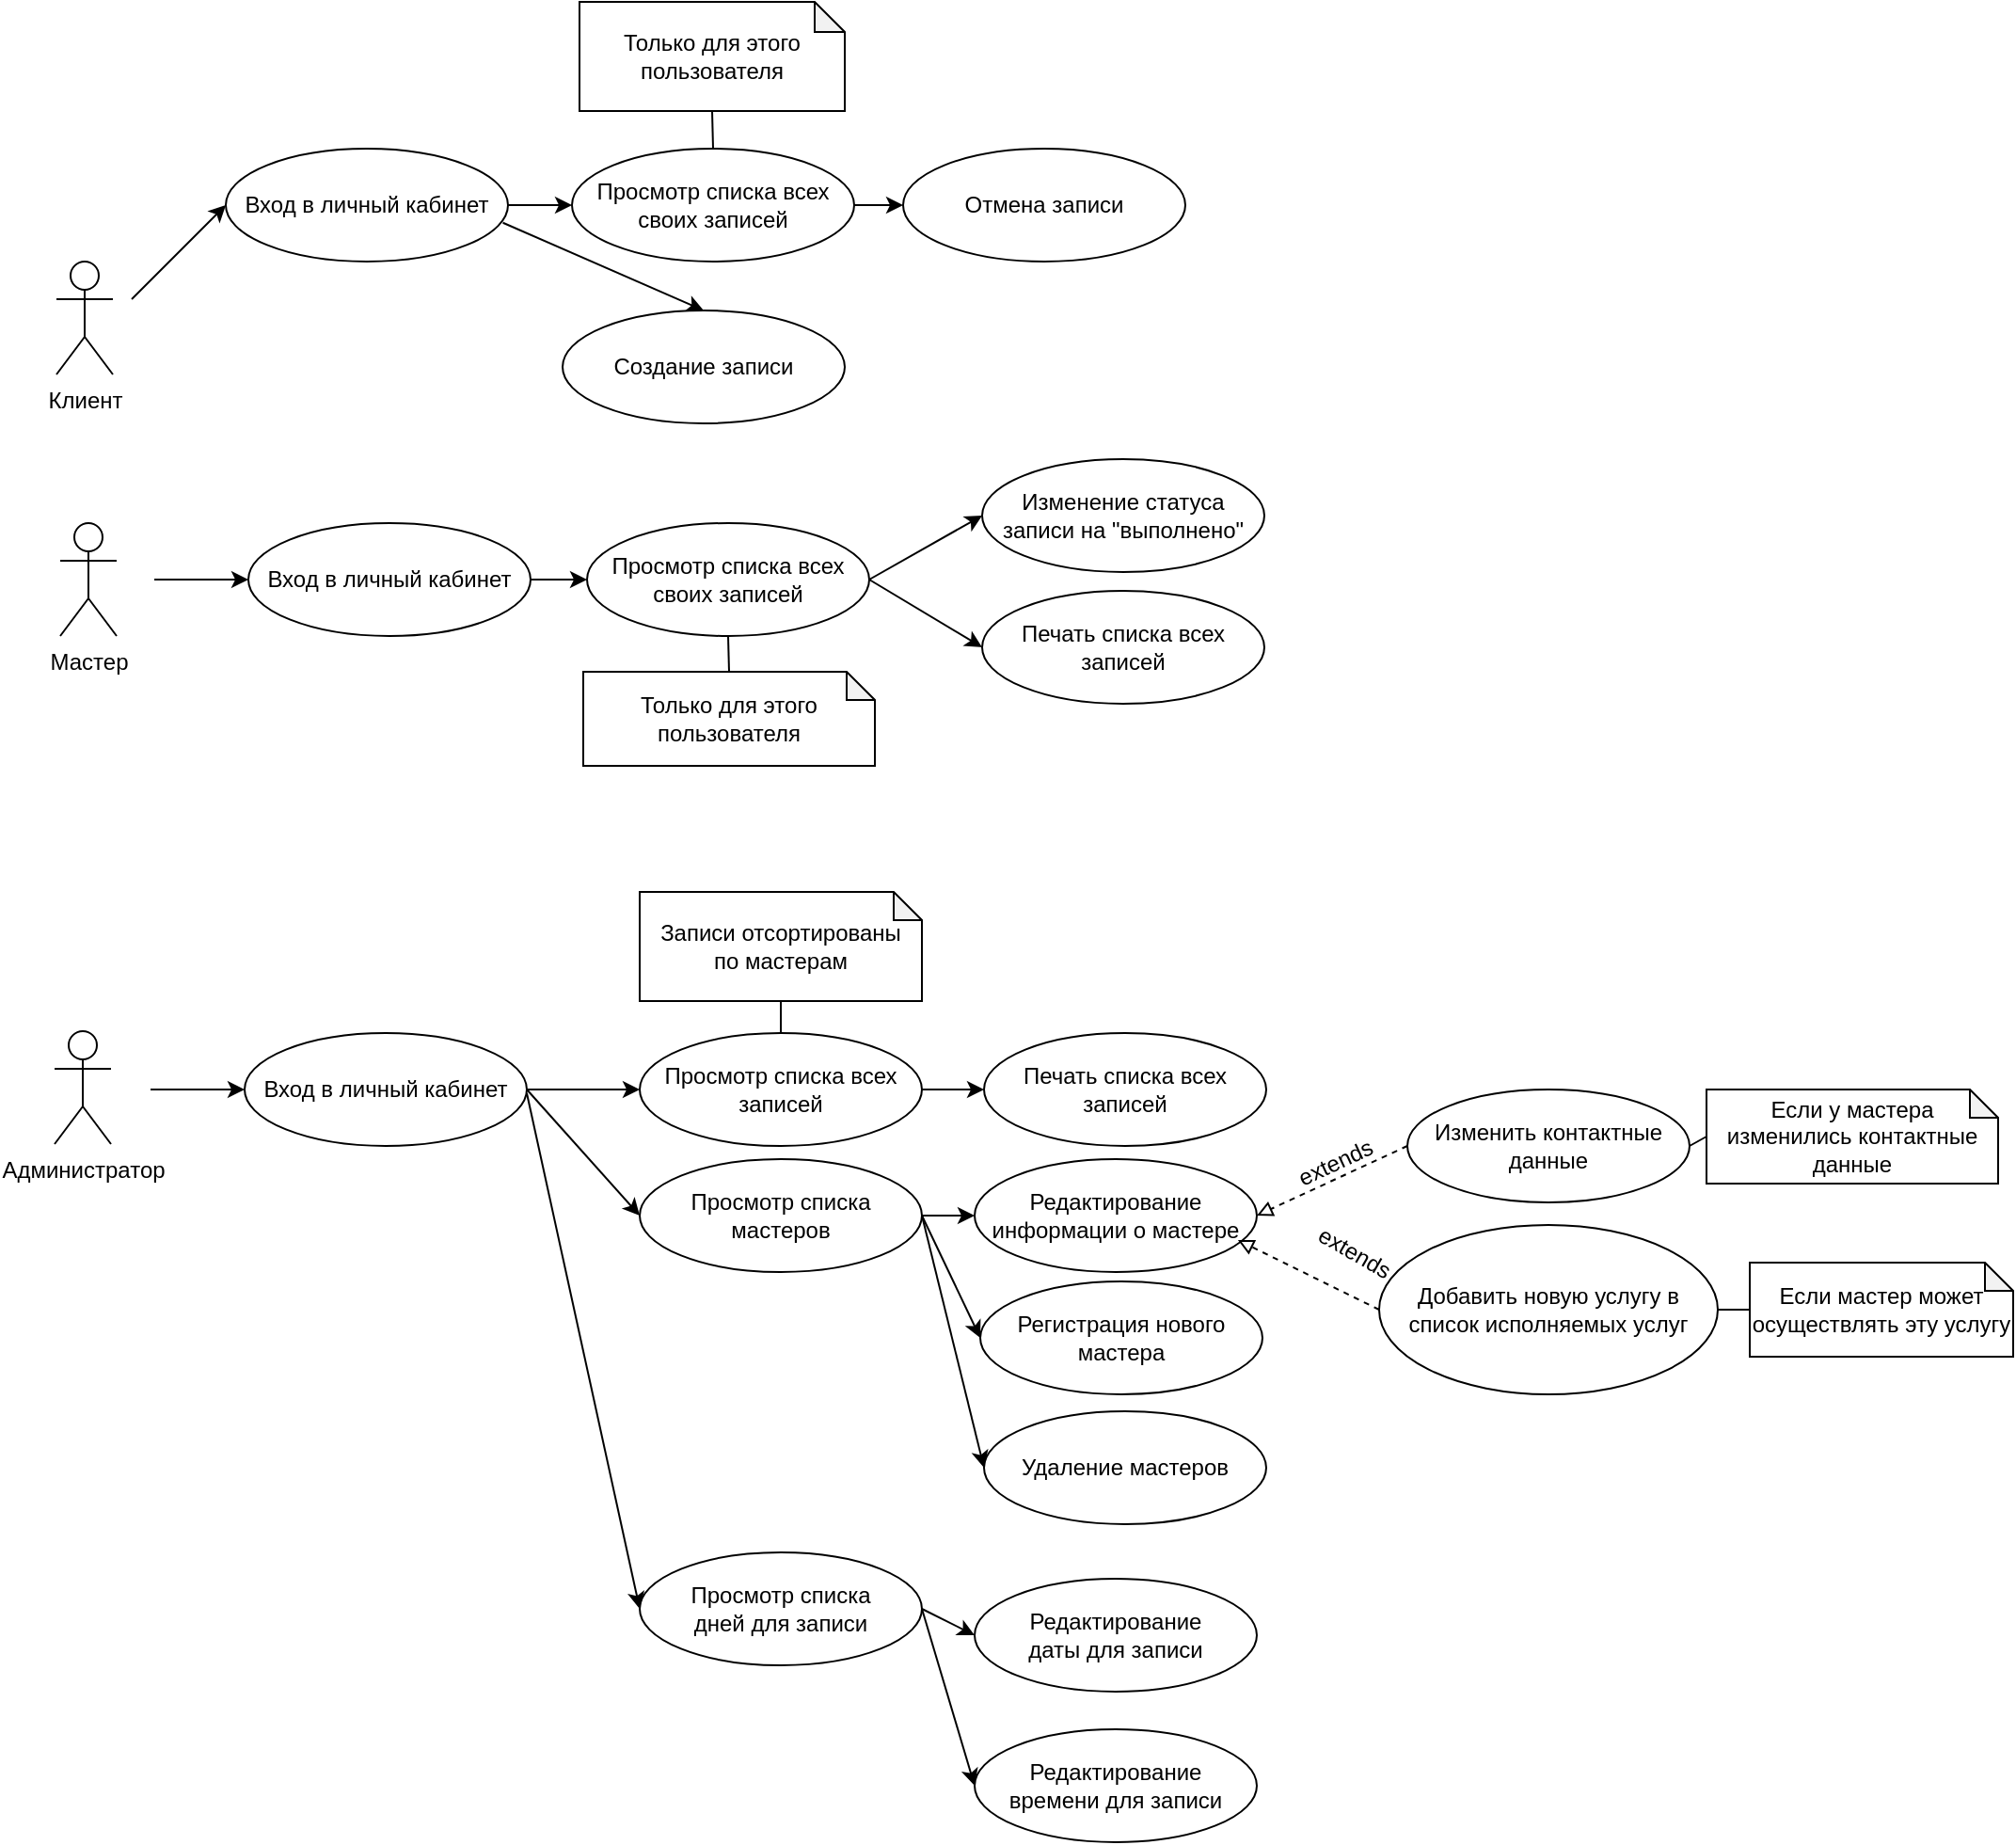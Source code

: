 <mxfile version="12.9.14" type="device"><diagram name="Page-1" id="0783ab3e-0a74-02c8-0abd-f7b4e66b4bec"><mxGraphModel dx="782" dy="441" grid="1" gridSize="10" guides="1" tooltips="1" connect="1" arrows="1" fold="1" page="1" pageScale="1" pageWidth="850" pageHeight="1100" background="#ffffff" math="0" shadow="0"><root><mxCell id="0"/><mxCell id="1" parent="0"/><mxCell id="0mKBpmY2u1FZsakFd76x-2" value="Клиент" style="shape=umlActor;verticalLabelPosition=bottom;labelBackgroundColor=#ffffff;verticalAlign=top;html=1;outlineConnect=0;" parent="1" vertex="1"><mxGeometry x="70" y="470" width="30" height="60" as="geometry"/></mxCell><mxCell id="0mKBpmY2u1FZsakFd76x-5" value="Просмотр списка всех своих записей" style="ellipse;whiteSpace=wrap;html=1;" parent="1" vertex="1"><mxGeometry x="344" y="410" width="150" height="60" as="geometry"/></mxCell><mxCell id="0mKBpmY2u1FZsakFd76x-6" value="Вход в личный кабинет" style="ellipse;whiteSpace=wrap;html=1;" parent="1" vertex="1"><mxGeometry x="160" y="410" width="150" height="60" as="geometry"/></mxCell><mxCell id="0mKBpmY2u1FZsakFd76x-7" value="Создание записи" style="ellipse;whiteSpace=wrap;html=1;" parent="1" vertex="1"><mxGeometry x="339" y="496" width="150" height="60" as="geometry"/></mxCell><mxCell id="0mKBpmY2u1FZsakFd76x-8" value="Отмена записи" style="ellipse;whiteSpace=wrap;html=1;" parent="1" vertex="1"><mxGeometry x="520" y="410" width="150" height="60" as="geometry"/></mxCell><mxCell id="0mKBpmY2u1FZsakFd76x-9" value="" style="endArrow=classic;html=1;" parent="1" edge="1"><mxGeometry width="50" height="50" relative="1" as="geometry"><mxPoint x="110" y="490" as="sourcePoint"/><mxPoint x="160" y="440" as="targetPoint"/></mxGeometry></mxCell><mxCell id="0mKBpmY2u1FZsakFd76x-14" value="" style="endArrow=classic;html=1;exitX=1;exitY=0.5;exitDx=0;exitDy=0;entryX=0;entryY=0.5;entryDx=0;entryDy=0;endFill=1;" parent="1" source="0mKBpmY2u1FZsakFd76x-6" target="0mKBpmY2u1FZsakFd76x-5" edge="1"><mxGeometry width="50" height="50" relative="1" as="geometry"><mxPoint x="310" y="520" as="sourcePoint"/><mxPoint x="360" y="470" as="targetPoint"/></mxGeometry></mxCell><mxCell id="0mKBpmY2u1FZsakFd76x-17" value="" style="endArrow=classic;html=1;entryX=0;entryY=0.5;entryDx=0;entryDy=0;endFill=1;exitX=1;exitY=0.5;exitDx=0;exitDy=0;" parent="1" source="0mKBpmY2u1FZsakFd76x-5" target="0mKBpmY2u1FZsakFd76x-8" edge="1"><mxGeometry width="50" height="50" relative="1" as="geometry"><mxPoint x="500" y="440" as="sourcePoint"/><mxPoint x="354" y="450" as="targetPoint"/></mxGeometry></mxCell><mxCell id="0mKBpmY2u1FZsakFd76x-18" value="" style="endArrow=classic;html=1;exitX=0.982;exitY=0.656;exitDx=0;exitDy=0;entryX=0.5;entryY=0;entryDx=0;entryDy=0;endFill=1;exitPerimeter=0;" parent="1" source="0mKBpmY2u1FZsakFd76x-6" target="0mKBpmY2u1FZsakFd76x-7" edge="1"><mxGeometry width="50" height="50" relative="1" as="geometry"><mxPoint x="320" y="450" as="sourcePoint"/><mxPoint x="354" y="450" as="targetPoint"/></mxGeometry></mxCell><mxCell id="0mKBpmY2u1FZsakFd76x-21" value="Мастер" style="shape=umlActor;verticalLabelPosition=bottom;labelBackgroundColor=#ffffff;verticalAlign=top;html=1;outlineConnect=0;" parent="1" vertex="1"><mxGeometry x="72" y="609" width="30" height="60" as="geometry"/></mxCell><mxCell id="0mKBpmY2u1FZsakFd76x-22" value="" style="endArrow=classic;html=1;" parent="1" edge="1"><mxGeometry width="50" height="50" relative="1" as="geometry"><mxPoint x="122" y="639" as="sourcePoint"/><mxPoint x="172" y="639" as="targetPoint"/></mxGeometry></mxCell><mxCell id="0mKBpmY2u1FZsakFd76x-23" value="Вход в личный кабинет" style="ellipse;whiteSpace=wrap;html=1;" parent="1" vertex="1"><mxGeometry x="172" y="609" width="150" height="60" as="geometry"/></mxCell><mxCell id="0mKBpmY2u1FZsakFd76x-24" value="Просмотр списка всех своих записей" style="ellipse;whiteSpace=wrap;html=1;" parent="1" vertex="1"><mxGeometry x="352" y="609" width="150" height="60" as="geometry"/></mxCell><mxCell id="0mKBpmY2u1FZsakFd76x-25" value="Изменение статуса записи на &quot;выполнено&quot;" style="ellipse;whiteSpace=wrap;html=1;" parent="1" vertex="1"><mxGeometry x="562" y="575" width="150" height="60" as="geometry"/></mxCell><mxCell id="0mKBpmY2u1FZsakFd76x-26" value="" style="endArrow=classic;html=1;exitX=1;exitY=0.5;exitDx=0;exitDy=0;entryX=0;entryY=0.5;entryDx=0;entryDy=0;endFill=1;" parent="1" source="0mKBpmY2u1FZsakFd76x-23" target="0mKBpmY2u1FZsakFd76x-24" edge="1"><mxGeometry width="50" height="50" relative="1" as="geometry"><mxPoint x="322" y="619" as="sourcePoint"/><mxPoint x="372" y="569" as="targetPoint"/></mxGeometry></mxCell><mxCell id="0mKBpmY2u1FZsakFd76x-27" value="" style="endArrow=classic;html=1;exitX=1;exitY=0.5;exitDx=0;exitDy=0;entryX=0;entryY=0.5;entryDx=0;entryDy=0;endFill=1;" parent="1" source="0mKBpmY2u1FZsakFd76x-24" target="0mKBpmY2u1FZsakFd76x-25" edge="1"><mxGeometry width="50" height="50" relative="1" as="geometry"><mxPoint x="502" y="589" as="sourcePoint"/><mxPoint x="552" y="539" as="targetPoint"/></mxGeometry></mxCell><mxCell id="0mKBpmY2u1FZsakFd76x-30" value="Администратор" style="shape=umlActor;verticalLabelPosition=bottom;labelBackgroundColor=#ffffff;verticalAlign=top;html=1;outlineConnect=0;" parent="1" vertex="1"><mxGeometry x="69" y="879" width="30" height="60" as="geometry"/></mxCell><mxCell id="0mKBpmY2u1FZsakFd76x-38" value="Вход в личный кабинет" style="ellipse;whiteSpace=wrap;html=1;" parent="1" vertex="1"><mxGeometry x="170" y="880" width="150" height="60" as="geometry"/></mxCell><mxCell id="0mKBpmY2u1FZsakFd76x-39" value="" style="endArrow=classic;html=1;entryX=0;entryY=0.5;entryDx=0;entryDy=0;" parent="1" target="0mKBpmY2u1FZsakFd76x-38" edge="1"><mxGeometry width="50" height="50" relative="1" as="geometry"><mxPoint x="120" y="910" as="sourcePoint"/><mxPoint x="170" y="842" as="targetPoint"/></mxGeometry></mxCell><mxCell id="0mKBpmY2u1FZsakFd76x-40" value="" style="endArrow=classic;html=1;exitX=1;exitY=0.5;exitDx=0;exitDy=0;endFill=1;entryX=0;entryY=0.5;entryDx=0;entryDy=0;" parent="1" source="0mKBpmY2u1FZsakFd76x-38" target="0mKBpmY2u1FZsakFd76x-49" edge="1"><mxGeometry width="50" height="50" relative="1" as="geometry"><mxPoint x="380" y="952" as="sourcePoint"/><mxPoint x="380" y="910" as="targetPoint"/></mxGeometry></mxCell><mxCell id="0mKBpmY2u1FZsakFd76x-41" value="Редактирование информации о мастере" style="ellipse;whiteSpace=wrap;html=1;" parent="1" vertex="1"><mxGeometry x="558" y="947" width="150" height="60" as="geometry"/></mxCell><mxCell id="0mKBpmY2u1FZsakFd76x-43" value="Регистрация нового мастера" style="ellipse;whiteSpace=wrap;html=1;" parent="1" vertex="1"><mxGeometry x="561" y="1012" width="150" height="60" as="geometry"/></mxCell><mxCell id="0mKBpmY2u1FZsakFd76x-48" value="Удаление мастеров" style="ellipse;whiteSpace=wrap;html=1;" parent="1" vertex="1"><mxGeometry x="563" y="1081" width="150" height="60" as="geometry"/></mxCell><mxCell id="0mKBpmY2u1FZsakFd76x-49" value="Просмотр списка всех записей" style="ellipse;whiteSpace=wrap;html=1;" parent="1" vertex="1"><mxGeometry x="380" y="880" width="150" height="60" as="geometry"/></mxCell><mxCell id="0mKBpmY2u1FZsakFd76x-50" value="" style="endArrow=classic;html=1;exitX=1;exitY=0.5;exitDx=0;exitDy=0;endFill=1;entryX=0;entryY=0.5;entryDx=0;entryDy=0;" parent="1" source="0mKBpmY2u1FZsakFd76x-38" target="rK7DIMyH0g_7Uqz_-Fc4-2" edge="1"><mxGeometry width="50" height="50" relative="1" as="geometry"><mxPoint x="330" y="920" as="sourcePoint"/><mxPoint x="390" y="920" as="targetPoint"/></mxGeometry></mxCell><mxCell id="0mKBpmY2u1FZsakFd76x-51" value="Записи отсортированы &lt;br&gt;по мастерам" style="shape=note;whiteSpace=wrap;html=1;backgroundOutline=1;darkOpacity=0.05;spacing=2;size=15;" parent="1" vertex="1"><mxGeometry x="380" y="805" width="150" height="58" as="geometry"/></mxCell><mxCell id="0mKBpmY2u1FZsakFd76x-52" value="" style="endArrow=none;html=1;exitX=0.5;exitY=0;exitDx=0;exitDy=0;entryX=0.5;entryY=1;entryDx=0;entryDy=0;entryPerimeter=0;" parent="1" source="0mKBpmY2u1FZsakFd76x-49" target="0mKBpmY2u1FZsakFd76x-51" edge="1"><mxGeometry width="50" height="50" relative="1" as="geometry"><mxPoint x="520" y="862" as="sourcePoint"/><mxPoint x="560" y="922" as="targetPoint"/></mxGeometry></mxCell><mxCell id="0mKBpmY2u1FZsakFd76x-54" value="Печать списка всех записей" style="ellipse;whiteSpace=wrap;html=1;" parent="1" vertex="1"><mxGeometry x="563" y="880" width="150" height="60" as="geometry"/></mxCell><mxCell id="0mKBpmY2u1FZsakFd76x-62" value="Редактирование &lt;br&gt;времени для записи" style="ellipse;whiteSpace=wrap;html=1;" parent="1" vertex="1"><mxGeometry x="558" y="1250" width="150" height="60" as="geometry"/></mxCell><mxCell id="0mKBpmY2u1FZsakFd76x-64" value="Просмотр списка &lt;br&gt;дней для записи" style="ellipse;whiteSpace=wrap;html=1;" parent="1" vertex="1"><mxGeometry x="380" y="1156" width="150" height="60" as="geometry"/></mxCell><mxCell id="0mKBpmY2u1FZsakFd76x-65" value="" style="endArrow=classic;html=1;endFill=1;entryX=0;entryY=0.5;entryDx=0;entryDy=0;" parent="1" target="0mKBpmY2u1FZsakFd76x-64" edge="1"><mxGeometry width="50" height="50" relative="1" as="geometry"><mxPoint x="320" y="912" as="sourcePoint"/><mxPoint x="390" y="1246" as="targetPoint"/></mxGeometry></mxCell><mxCell id="0mKBpmY2u1FZsakFd76x-66" value="Только для этого &lt;br&gt;пользователя" style="shape=note;whiteSpace=wrap;html=1;backgroundOutline=1;darkOpacity=0.05;spacing=2;size=16;" parent="1" vertex="1"><mxGeometry x="348" y="332" width="141" height="58" as="geometry"/></mxCell><mxCell id="0mKBpmY2u1FZsakFd76x-67" value="" style="endArrow=none;html=1;entryX=0.5;entryY=1;entryDx=0;entryDy=0;entryPerimeter=0;exitX=0.5;exitY=0;exitDx=0;exitDy=0;" parent="1" source="0mKBpmY2u1FZsakFd76x-5" target="0mKBpmY2u1FZsakFd76x-66" edge="1"><mxGeometry width="50" height="50" relative="1" as="geometry"><mxPoint x="380" y="300" as="sourcePoint"/><mxPoint x="430" y="250" as="targetPoint"/></mxGeometry></mxCell><mxCell id="0mKBpmY2u1FZsakFd76x-68" value="Только для этого &lt;br&gt;пользователя" style="shape=note;whiteSpace=wrap;html=1;backgroundOutline=1;darkOpacity=0.05;spacing=2;size=15;" parent="1" vertex="1"><mxGeometry x="350" y="688" width="155" height="50" as="geometry"/></mxCell><mxCell id="0mKBpmY2u1FZsakFd76x-69" value="" style="endArrow=none;html=1;entryX=0.5;entryY=1;entryDx=0;entryDy=0;exitX=0.5;exitY=0;exitDx=0;exitDy=0;exitPerimeter=0;" parent="1" source="0mKBpmY2u1FZsakFd76x-68" target="0mKBpmY2u1FZsakFd76x-24" edge="1"><mxGeometry width="50" height="50" relative="1" as="geometry"><mxPoint x="332" y="650" as="sourcePoint"/><mxPoint x="382" y="600" as="targetPoint"/></mxGeometry></mxCell><mxCell id="rK7DIMyH0g_7Uqz_-Fc4-1" value="" style="endArrow=classic;html=1;exitX=1;exitY=0.5;exitDx=0;exitDy=0;endFill=1;entryX=0;entryY=0.5;entryDx=0;entryDy=0;" edge="1" parent="1" source="0mKBpmY2u1FZsakFd76x-49" target="0mKBpmY2u1FZsakFd76x-54"><mxGeometry width="50" height="50" relative="1" as="geometry"><mxPoint x="330" y="920" as="sourcePoint"/><mxPoint x="550" y="920" as="targetPoint"/></mxGeometry></mxCell><mxCell id="rK7DIMyH0g_7Uqz_-Fc4-2" value="Просмотр списка мастеров" style="ellipse;whiteSpace=wrap;html=1;" vertex="1" parent="1"><mxGeometry x="380" y="947" width="150" height="60" as="geometry"/></mxCell><mxCell id="rK7DIMyH0g_7Uqz_-Fc4-3" value="" style="endArrow=classic;html=1;exitX=1;exitY=0.5;exitDx=0;exitDy=0;entryX=0;entryY=0.5;entryDx=0;entryDy=0;" edge="1" parent="1" source="rK7DIMyH0g_7Uqz_-Fc4-2" target="0mKBpmY2u1FZsakFd76x-41"><mxGeometry width="50" height="50" relative="1" as="geometry"><mxPoint x="580" y="1047" as="sourcePoint"/><mxPoint x="630" y="997" as="targetPoint"/></mxGeometry></mxCell><mxCell id="rK7DIMyH0g_7Uqz_-Fc4-4" value="" style="endArrow=classic;html=1;exitX=1;exitY=0.5;exitDx=0;exitDy=0;entryX=0;entryY=0.5;entryDx=0;entryDy=0;" edge="1" parent="1" source="rK7DIMyH0g_7Uqz_-Fc4-2" target="0mKBpmY2u1FZsakFd76x-43"><mxGeometry width="50" height="50" relative="1" as="geometry"><mxPoint x="550" y="1137" as="sourcePoint"/><mxPoint x="580" y="1057" as="targetPoint"/></mxGeometry></mxCell><mxCell id="rK7DIMyH0g_7Uqz_-Fc4-5" value="Редактирование &lt;br&gt;даты для записи" style="ellipse;whiteSpace=wrap;html=1;" vertex="1" parent="1"><mxGeometry x="558" y="1170" width="150" height="60" as="geometry"/></mxCell><mxCell id="rK7DIMyH0g_7Uqz_-Fc4-6" value="" style="endArrow=classic;html=1;entryX=0;entryY=0.5;entryDx=0;entryDy=0;" edge="1" parent="1" target="0mKBpmY2u1FZsakFd76x-48"><mxGeometry width="50" height="50" relative="1" as="geometry"><mxPoint x="530" y="977" as="sourcePoint"/><mxPoint x="570" y="1077" as="targetPoint"/></mxGeometry></mxCell><mxCell id="rK7DIMyH0g_7Uqz_-Fc4-8" value="Печать списка всех записей" style="ellipse;whiteSpace=wrap;html=1;" vertex="1" parent="1"><mxGeometry x="562" y="645" width="150" height="60" as="geometry"/></mxCell><mxCell id="rK7DIMyH0g_7Uqz_-Fc4-9" value="" style="endArrow=classic;html=1;exitX=1;exitY=0.5;exitDx=0;exitDy=0;entryX=0;entryY=0.5;entryDx=0;entryDy=0;" edge="1" parent="1" source="0mKBpmY2u1FZsakFd76x-24" target="rK7DIMyH0g_7Uqz_-Fc4-8"><mxGeometry width="50" height="50" relative="1" as="geometry"><mxPoint x="592" y="775" as="sourcePoint"/><mxPoint x="642" y="725" as="targetPoint"/></mxGeometry></mxCell><mxCell id="rK7DIMyH0g_7Uqz_-Fc4-10" value="" style="endArrow=classic;html=1;exitX=1;exitY=0.5;exitDx=0;exitDy=0;entryX=0;entryY=0.5;entryDx=0;entryDy=0;" edge="1" parent="1" source="0mKBpmY2u1FZsakFd76x-64" target="rK7DIMyH0g_7Uqz_-Fc4-5"><mxGeometry width="50" height="50" relative="1" as="geometry"><mxPoint x="550" y="1280" as="sourcePoint"/><mxPoint x="600" y="1230" as="targetPoint"/></mxGeometry></mxCell><mxCell id="rK7DIMyH0g_7Uqz_-Fc4-11" value="" style="endArrow=classic;html=1;exitX=1;exitY=0.5;exitDx=0;exitDy=0;entryX=0;entryY=0.5;entryDx=0;entryDy=0;" edge="1" parent="1" source="0mKBpmY2u1FZsakFd76x-64" target="0mKBpmY2u1FZsakFd76x-62"><mxGeometry width="50" height="50" relative="1" as="geometry"><mxPoint x="530" y="1300" as="sourcePoint"/><mxPoint x="580" y="1250" as="targetPoint"/></mxGeometry></mxCell><mxCell id="rK7DIMyH0g_7Uqz_-Fc4-12" value="" style="endArrow=block;html=1;entryX=1;entryY=0.5;entryDx=0;entryDy=0;exitX=0;exitY=0.5;exitDx=0;exitDy=0;dashed=1;endFill=0;" edge="1" parent="1" source="rK7DIMyH0g_7Uqz_-Fc4-13" target="0mKBpmY2u1FZsakFd76x-41"><mxGeometry width="50" height="50" relative="1" as="geometry"><mxPoint x="820" y="940" as="sourcePoint"/><mxPoint x="910" y="960" as="targetPoint"/></mxGeometry></mxCell><mxCell id="rK7DIMyH0g_7Uqz_-Fc4-13" value="Изменить контактные данные" style="ellipse;whiteSpace=wrap;html=1;" vertex="1" parent="1"><mxGeometry x="788" y="910" width="150" height="60" as="geometry"/></mxCell><mxCell id="rK7DIMyH0g_7Uqz_-Fc4-14" value="Добавить новую услугу в список исполняемых услуг" style="ellipse;whiteSpace=wrap;html=1;" vertex="1" parent="1"><mxGeometry x="773" y="982" width="180" height="90" as="geometry"/></mxCell><mxCell id="rK7DIMyH0g_7Uqz_-Fc4-15" value="" style="endArrow=block;html=1;entryX=0.933;entryY=0.717;entryDx=0;entryDy=0;exitX=0;exitY=0.5;exitDx=0;exitDy=0;entryPerimeter=0;dashed=1;endFill=0;" edge="1" parent="1" source="rK7DIMyH0g_7Uqz_-Fc4-14" target="0mKBpmY2u1FZsakFd76x-41"><mxGeometry width="50" height="50" relative="1" as="geometry"><mxPoint x="830" y="940" as="sourcePoint"/><mxPoint x="740" y="987" as="targetPoint"/></mxGeometry></mxCell><mxCell id="rK7DIMyH0g_7Uqz_-Fc4-16" value="Если у мастера изменились контактные данные" style="shape=note;whiteSpace=wrap;html=1;backgroundOutline=1;darkOpacity=0.05;spacing=2;size=15;" vertex="1" parent="1"><mxGeometry x="947" y="910" width="155" height="50" as="geometry"/></mxCell><mxCell id="rK7DIMyH0g_7Uqz_-Fc4-17" value="Если мастер может осуществлять эту услугу" style="shape=note;whiteSpace=wrap;html=1;backgroundOutline=1;darkOpacity=0.05;spacing=2;size=15;" vertex="1" parent="1"><mxGeometry x="970" y="1002" width="140" height="50" as="geometry"/></mxCell><mxCell id="rK7DIMyH0g_7Uqz_-Fc4-18" value="" style="endArrow=none;html=1;exitX=1;exitY=0.5;exitDx=0;exitDy=0;entryX=0;entryY=0.5;entryDx=0;entryDy=0;entryPerimeter=0;" edge="1" parent="1" source="rK7DIMyH0g_7Uqz_-Fc4-13" target="rK7DIMyH0g_7Uqz_-Fc4-16"><mxGeometry width="50" height="50" relative="1" as="geometry"><mxPoint x="950" y="880" as="sourcePoint"/><mxPoint x="1000" y="830" as="targetPoint"/></mxGeometry></mxCell><mxCell id="rK7DIMyH0g_7Uqz_-Fc4-19" value="" style="endArrow=none;html=1;exitX=1;exitY=0.5;exitDx=0;exitDy=0;entryX=0;entryY=0.5;entryDx=0;entryDy=0;entryPerimeter=0;" edge="1" parent="1" source="rK7DIMyH0g_7Uqz_-Fc4-14" target="rK7DIMyH0g_7Uqz_-Fc4-17"><mxGeometry width="50" height="50" relative="1" as="geometry"><mxPoint x="910" y="850" as="sourcePoint"/><mxPoint x="960" y="800" as="targetPoint"/></mxGeometry></mxCell><mxCell id="rK7DIMyH0g_7Uqz_-Fc4-20" value="extends" style="text;html=1;strokeColor=none;fillColor=none;align=center;verticalAlign=middle;whiteSpace=wrap;rounded=0;rotation=-25;" vertex="1" parent="1"><mxGeometry x="730" y="939" width="40" height="20" as="geometry"/></mxCell><mxCell id="rK7DIMyH0g_7Uqz_-Fc4-21" value="extends" style="text;html=1;strokeColor=none;fillColor=none;align=center;verticalAlign=middle;whiteSpace=wrap;rounded=0;rotation=30;" vertex="1" parent="1"><mxGeometry x="740" y="987" width="40" height="20" as="geometry"/></mxCell></root></mxGraphModel></diagram></mxfile>